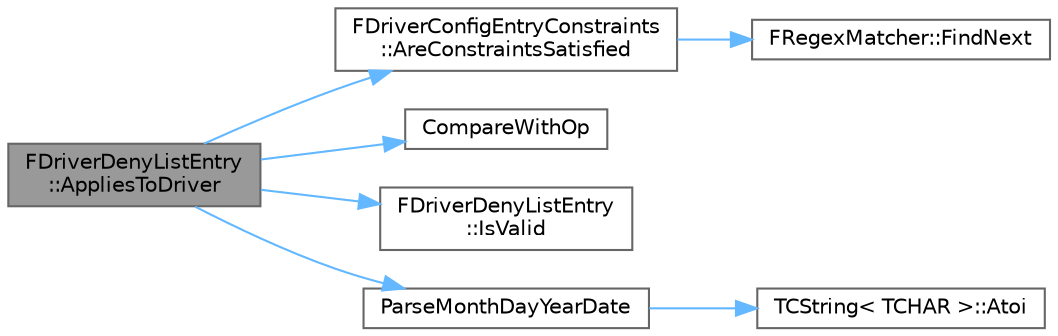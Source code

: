 digraph "FDriverDenyListEntry::AppliesToDriver"
{
 // INTERACTIVE_SVG=YES
 // LATEX_PDF_SIZE
  bgcolor="transparent";
  edge [fontname=Helvetica,fontsize=10,labelfontname=Helvetica,labelfontsize=10];
  node [fontname=Helvetica,fontsize=10,shape=box,height=0.2,width=0.4];
  rankdir="LR";
  Node1 [id="Node000001",label="FDriverDenyListEntry\l::AppliesToDriver",height=0.2,width=0.4,color="gray40", fillcolor="grey60", style="filled", fontcolor="black",tooltip=" "];
  Node1 -> Node2 [id="edge1_Node000001_Node000002",color="steelblue1",style="solid",tooltip=" "];
  Node2 [id="Node000002",label="FDriverConfigEntryConstraints\l::AreConstraintsSatisfied",height=0.2,width=0.4,color="grey40", fillcolor="white", style="filled",URL="$d2/d31/structFDriverConfigEntryConstraints.html#a83baca8f8eb998f327620f86146b9d40",tooltip=" "];
  Node2 -> Node3 [id="edge2_Node000002_Node000003",color="steelblue1",style="solid",tooltip=" "];
  Node3 [id="Node000003",label="FRegexMatcher::FindNext",height=0.2,width=0.4,color="grey40", fillcolor="white", style="filled",URL="$d0/d11/classFRegexMatcher.html#aedc1f575a662d397e868b6c352a0cabf",tooltip=" "];
  Node1 -> Node4 [id="edge3_Node000001_Node000004",color="steelblue1",style="solid",tooltip=" "];
  Node4 [id="Node000004",label="CompareWithOp",height=0.2,width=0.4,color="grey40", fillcolor="white", style="filled",URL="$d6/d35/GenericPlatformDriver_8h.html#a7746f6319f4227bab6daece999f2025c",tooltip=" "];
  Node1 -> Node5 [id="edge4_Node000001_Node000005",color="steelblue1",style="solid",tooltip=" "];
  Node5 [id="Node000005",label="FDriverDenyListEntry\l::IsValid",height=0.2,width=0.4,color="grey40", fillcolor="white", style="filled",URL="$d4/d77/structFDriverDenyListEntry.html#ad140d312631a0f6e71d96c7d0e0d060a",tooltip=" "];
  Node1 -> Node6 [id="edge5_Node000001_Node000006",color="steelblue1",style="solid",tooltip=" "];
  Node6 [id="Node000006",label="ParseMonthDayYearDate",height=0.2,width=0.4,color="grey40", fillcolor="white", style="filled",URL="$d6/d35/GenericPlatformDriver_8h.html#a813a9061c021554ba2071f3f12a90807",tooltip=" "];
  Node6 -> Node7 [id="edge6_Node000006_Node000007",color="steelblue1",style="solid",tooltip=" "];
  Node7 [id="Node000007",label="TCString\< TCHAR \>::Atoi",height=0.2,width=0.4,color="grey40", fillcolor="white", style="filled",URL="$df/d74/structTCString.html#a935202e92add34a181636ea10c8dd829",tooltip=" "];
}
